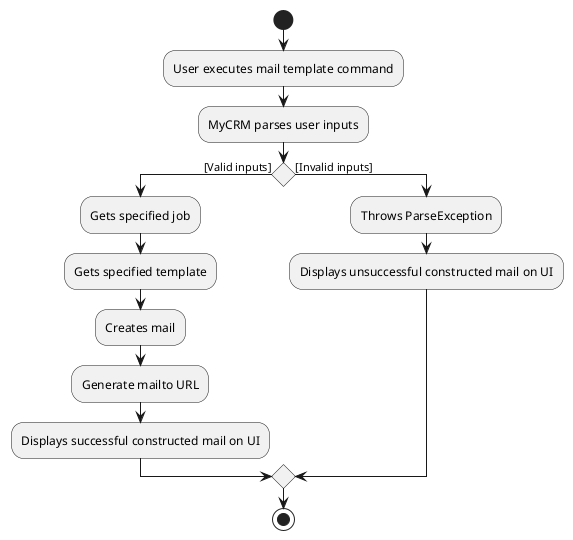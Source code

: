 @startuml
start
:User executes mail template command;
:MyCRM parses user inputs;
if () then ([Valid inputs])
    :Gets specified job;
    :Gets specified template;
    :Creates mail;
    :Generate mailto URL;
    :Displays successful constructed mail on UI;
else ([Invalid inputs])
    :Throws ParseException;
    :Displays unsuccessful constructed mail on UI;
endif
stop

@enduml
